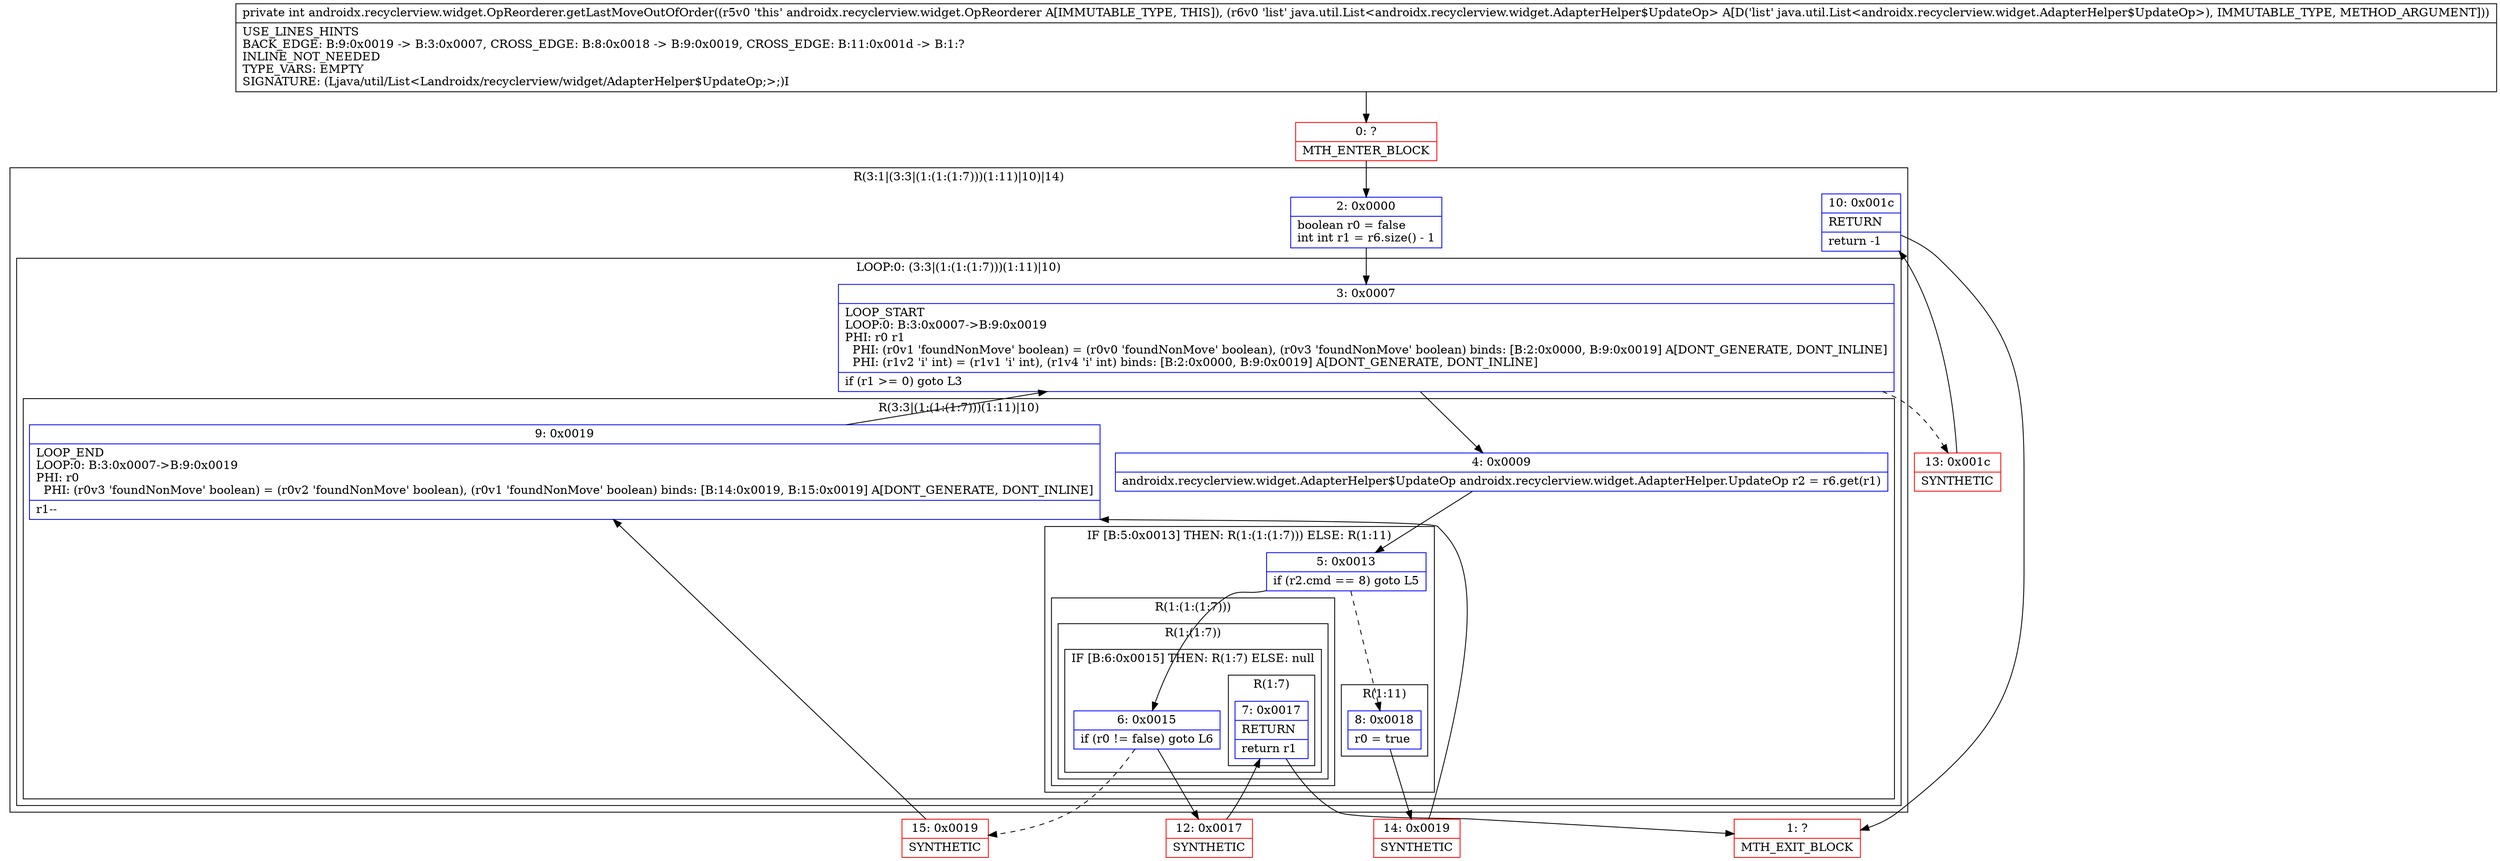 digraph "CFG forandroidx.recyclerview.widget.OpReorderer.getLastMoveOutOfOrder(Ljava\/util\/List;)I" {
subgraph cluster_Region_2087489809 {
label = "R(3:1|(3:3|(1:(1:(1:7)))(1:11)|10)|14)";
node [shape=record,color=blue];
Node_2 [shape=record,label="{2\:\ 0x0000|boolean r0 = false\lint int r1 = r6.size() \- 1\l}"];
subgraph cluster_LoopRegion_986924048 {
label = "LOOP:0: (3:3|(1:(1:(1:7)))(1:11)|10)";
node [shape=record,color=blue];
Node_3 [shape=record,label="{3\:\ 0x0007|LOOP_START\lLOOP:0: B:3:0x0007\-\>B:9:0x0019\lPHI: r0 r1 \l  PHI: (r0v1 'foundNonMove' boolean) = (r0v0 'foundNonMove' boolean), (r0v3 'foundNonMove' boolean) binds: [B:2:0x0000, B:9:0x0019] A[DONT_GENERATE, DONT_INLINE]\l  PHI: (r1v2 'i' int) = (r1v1 'i' int), (r1v4 'i' int) binds: [B:2:0x0000, B:9:0x0019] A[DONT_GENERATE, DONT_INLINE]\l|if (r1 \>= 0) goto L3\l}"];
subgraph cluster_Region_581938754 {
label = "R(3:3|(1:(1:(1:7)))(1:11)|10)";
node [shape=record,color=blue];
Node_4 [shape=record,label="{4\:\ 0x0009|androidx.recyclerview.widget.AdapterHelper$UpdateOp androidx.recyclerview.widget.AdapterHelper.UpdateOp r2 = r6.get(r1)\l}"];
subgraph cluster_IfRegion_1656916621 {
label = "IF [B:5:0x0013] THEN: R(1:(1:(1:7))) ELSE: R(1:11)";
node [shape=record,color=blue];
Node_5 [shape=record,label="{5\:\ 0x0013|if (r2.cmd == 8) goto L5\l}"];
subgraph cluster_Region_1959332103 {
label = "R(1:(1:(1:7)))";
node [shape=record,color=blue];
subgraph cluster_Region_1863355303 {
label = "R(1:(1:7))";
node [shape=record,color=blue];
subgraph cluster_IfRegion_1208989872 {
label = "IF [B:6:0x0015] THEN: R(1:7) ELSE: null";
node [shape=record,color=blue];
Node_6 [shape=record,label="{6\:\ 0x0015|if (r0 != false) goto L6\l}"];
subgraph cluster_Region_1463644898 {
label = "R(1:7)";
node [shape=record,color=blue];
Node_7 [shape=record,label="{7\:\ 0x0017|RETURN\l|return r1\l}"];
}
}
}
}
subgraph cluster_Region_1050243018 {
label = "R(1:11)";
node [shape=record,color=blue];
Node_8 [shape=record,label="{8\:\ 0x0018|r0 = true\l}"];
}
}
Node_9 [shape=record,label="{9\:\ 0x0019|LOOP_END\lLOOP:0: B:3:0x0007\-\>B:9:0x0019\lPHI: r0 \l  PHI: (r0v3 'foundNonMove' boolean) = (r0v2 'foundNonMove' boolean), (r0v1 'foundNonMove' boolean) binds: [B:14:0x0019, B:15:0x0019] A[DONT_GENERATE, DONT_INLINE]\l|r1\-\-\l}"];
}
}
Node_10 [shape=record,label="{10\:\ 0x001c|RETURN\l|return \-1\l}"];
}
Node_0 [shape=record,color=red,label="{0\:\ ?|MTH_ENTER_BLOCK\l}"];
Node_12 [shape=record,color=red,label="{12\:\ 0x0017|SYNTHETIC\l}"];
Node_1 [shape=record,color=red,label="{1\:\ ?|MTH_EXIT_BLOCK\l}"];
Node_15 [shape=record,color=red,label="{15\:\ 0x0019|SYNTHETIC\l}"];
Node_14 [shape=record,color=red,label="{14\:\ 0x0019|SYNTHETIC\l}"];
Node_13 [shape=record,color=red,label="{13\:\ 0x001c|SYNTHETIC\l}"];
MethodNode[shape=record,label="{private int androidx.recyclerview.widget.OpReorderer.getLastMoveOutOfOrder((r5v0 'this' androidx.recyclerview.widget.OpReorderer A[IMMUTABLE_TYPE, THIS]), (r6v0 'list' java.util.List\<androidx.recyclerview.widget.AdapterHelper$UpdateOp\> A[D('list' java.util.List\<androidx.recyclerview.widget.AdapterHelper$UpdateOp\>), IMMUTABLE_TYPE, METHOD_ARGUMENT]))  | USE_LINES_HINTS\lBACK_EDGE: B:9:0x0019 \-\> B:3:0x0007, CROSS_EDGE: B:8:0x0018 \-\> B:9:0x0019, CROSS_EDGE: B:11:0x001d \-\> B:1:?\lINLINE_NOT_NEEDED\lTYPE_VARS: EMPTY\lSIGNATURE: (Ljava\/util\/List\<Landroidx\/recyclerview\/widget\/AdapterHelper$UpdateOp;\>;)I\l}"];
MethodNode -> Node_0;Node_2 -> Node_3;
Node_3 -> Node_4;
Node_3 -> Node_13[style=dashed];
Node_4 -> Node_5;
Node_5 -> Node_6;
Node_5 -> Node_8[style=dashed];
Node_6 -> Node_12;
Node_6 -> Node_15[style=dashed];
Node_7 -> Node_1;
Node_8 -> Node_14;
Node_9 -> Node_3;
Node_10 -> Node_1;
Node_0 -> Node_2;
Node_12 -> Node_7;
Node_15 -> Node_9;
Node_14 -> Node_9;
Node_13 -> Node_10;
}

